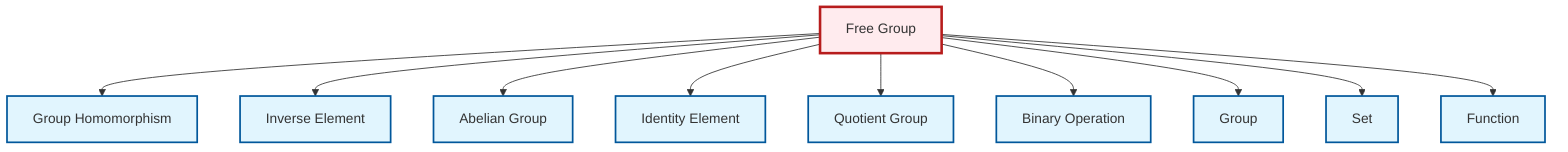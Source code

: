graph TD
    classDef definition fill:#e1f5fe,stroke:#01579b,stroke-width:2px
    classDef theorem fill:#f3e5f5,stroke:#4a148c,stroke-width:2px
    classDef axiom fill:#fff3e0,stroke:#e65100,stroke-width:2px
    classDef example fill:#e8f5e9,stroke:#1b5e20,stroke-width:2px
    classDef current fill:#ffebee,stroke:#b71c1c,stroke-width:3px
    def-set["Set"]:::definition
    def-binary-operation["Binary Operation"]:::definition
    def-group["Group"]:::definition
    def-abelian-group["Abelian Group"]:::definition
    def-identity-element["Identity Element"]:::definition
    def-homomorphism["Group Homomorphism"]:::definition
    def-free-group["Free Group"]:::definition
    def-function["Function"]:::definition
    def-inverse-element["Inverse Element"]:::definition
    def-quotient-group["Quotient Group"]:::definition
    def-free-group --> def-homomorphism
    def-free-group --> def-inverse-element
    def-free-group --> def-abelian-group
    def-free-group --> def-identity-element
    def-free-group --> def-quotient-group
    def-free-group --> def-binary-operation
    def-free-group --> def-group
    def-free-group --> def-set
    def-free-group --> def-function
    class def-free-group current